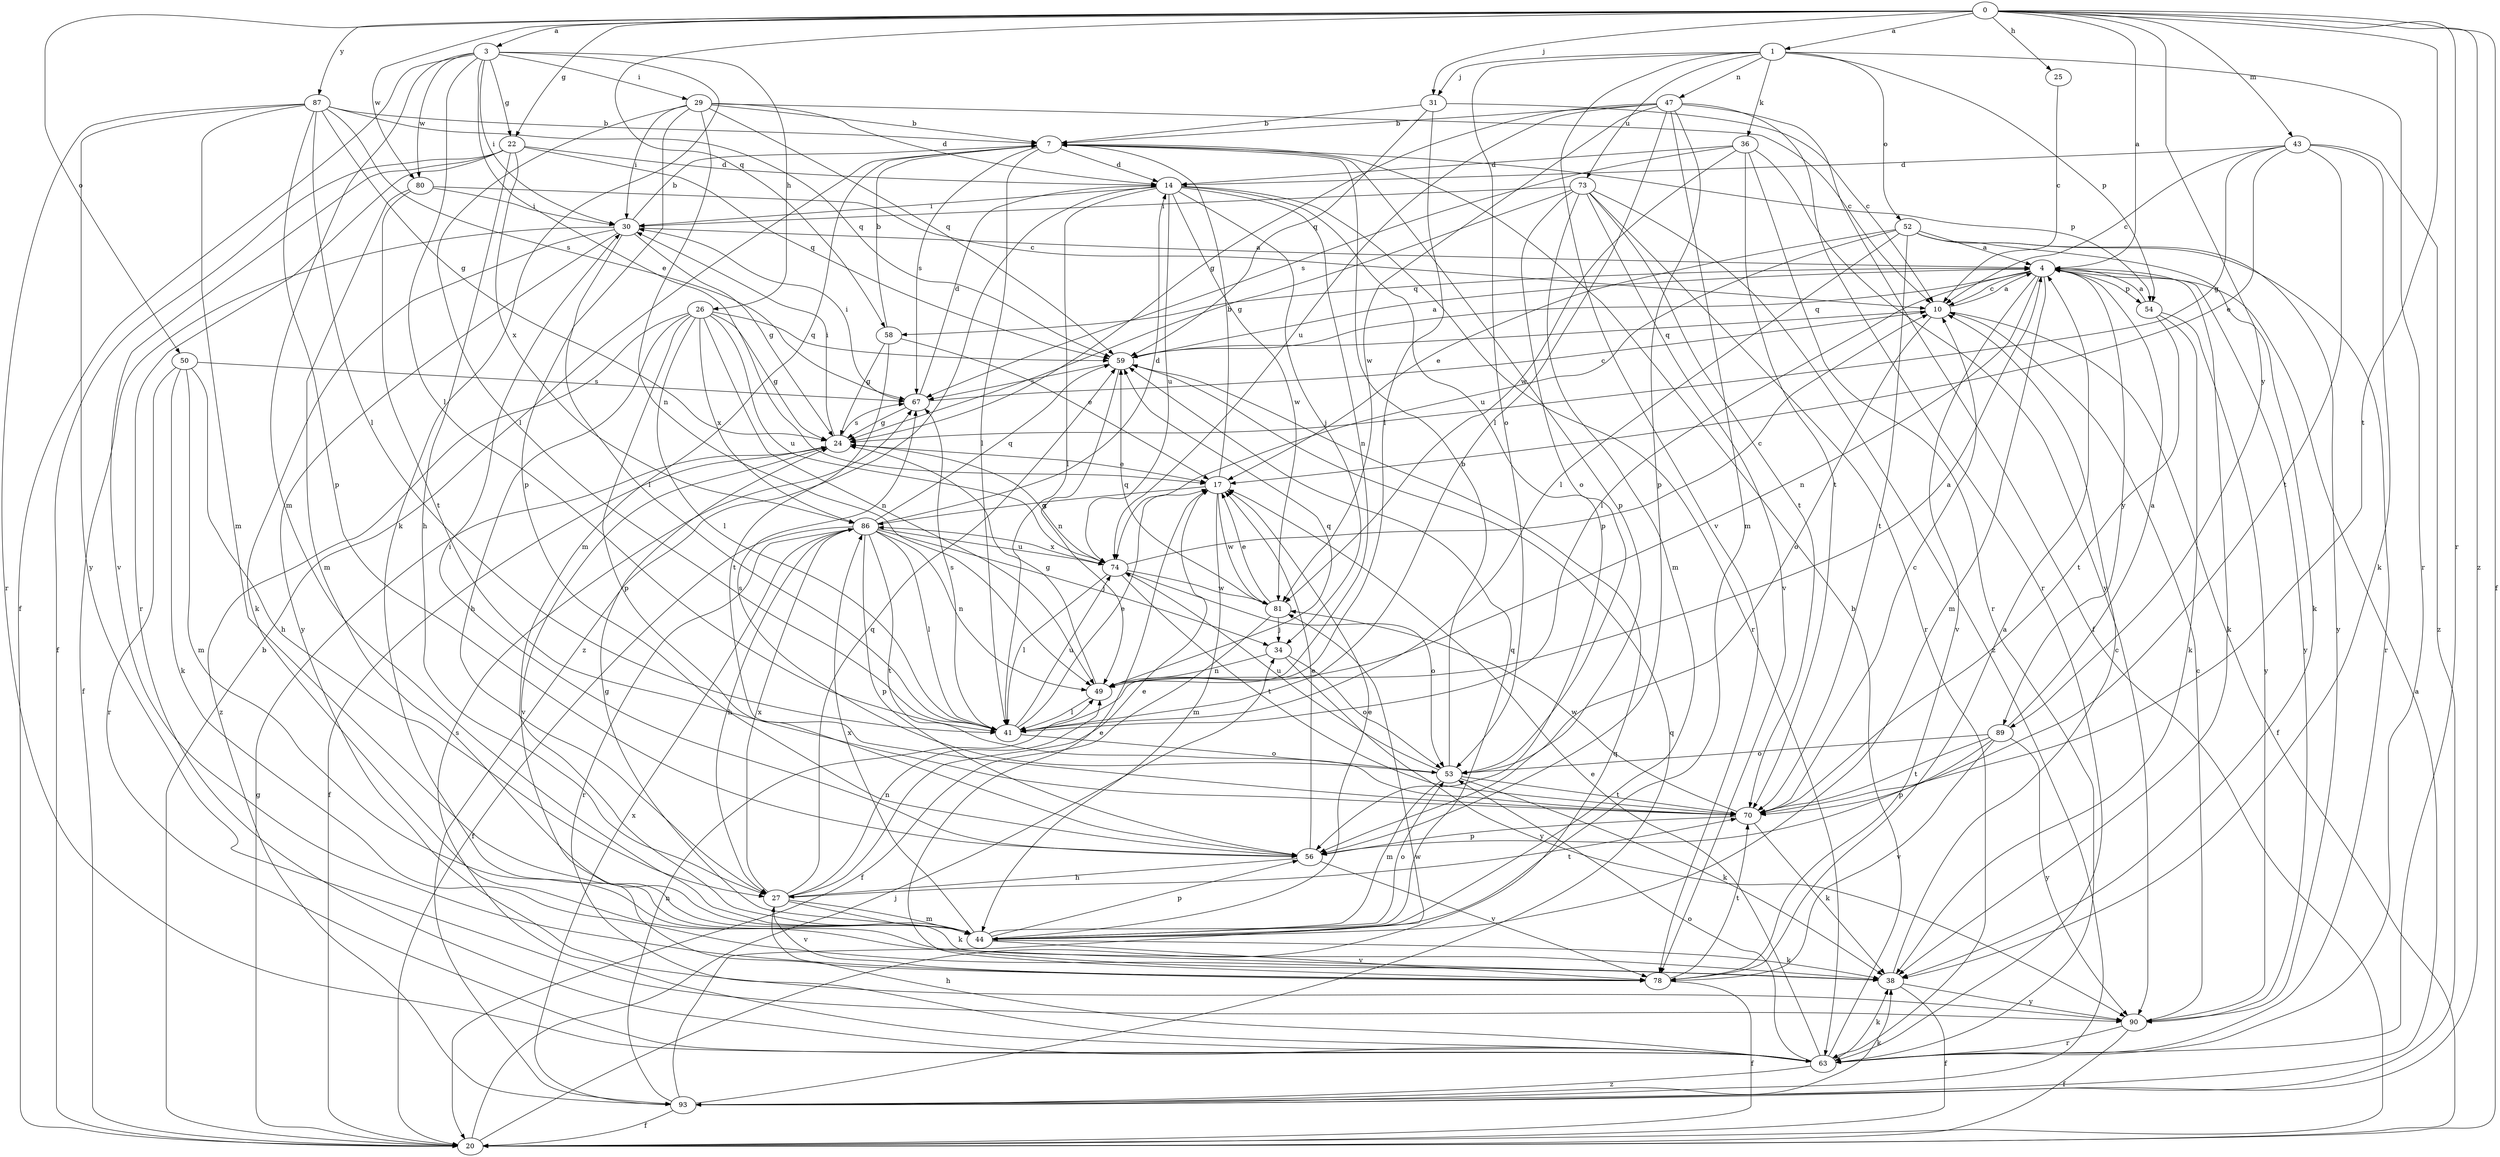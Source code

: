 strict digraph  {
0;
1;
3;
4;
7;
10;
14;
17;
20;
22;
24;
25;
26;
27;
29;
30;
31;
34;
36;
38;
41;
43;
44;
47;
49;
50;
52;
53;
54;
56;
58;
59;
63;
67;
70;
73;
74;
78;
80;
81;
86;
87;
89;
90;
93;
0 -> 1  [label=a];
0 -> 3  [label=a];
0 -> 4  [label=a];
0 -> 20  [label=f];
0 -> 22  [label=g];
0 -> 25  [label=h];
0 -> 31  [label=j];
0 -> 43  [label=m];
0 -> 50  [label=o];
0 -> 58  [label=q];
0 -> 63  [label=r];
0 -> 70  [label=t];
0 -> 80  [label=w];
0 -> 87  [label=y];
0 -> 89  [label=y];
0 -> 93  [label=z];
1 -> 31  [label=j];
1 -> 36  [label=k];
1 -> 47  [label=n];
1 -> 52  [label=o];
1 -> 53  [label=o];
1 -> 54  [label=p];
1 -> 63  [label=r];
1 -> 73  [label=u];
1 -> 78  [label=v];
3 -> 17  [label=e];
3 -> 20  [label=f];
3 -> 22  [label=g];
3 -> 26  [label=h];
3 -> 29  [label=i];
3 -> 30  [label=i];
3 -> 38  [label=k];
3 -> 41  [label=l];
3 -> 44  [label=m];
3 -> 80  [label=w];
4 -> 10  [label=c];
4 -> 38  [label=k];
4 -> 41  [label=l];
4 -> 44  [label=m];
4 -> 49  [label=n];
4 -> 54  [label=p];
4 -> 58  [label=q];
4 -> 59  [label=q];
4 -> 78  [label=v];
4 -> 89  [label=y];
4 -> 90  [label=y];
7 -> 14  [label=d];
7 -> 41  [label=l];
7 -> 44  [label=m];
7 -> 54  [label=p];
7 -> 56  [label=p];
7 -> 67  [label=s];
10 -> 4  [label=a];
10 -> 20  [label=f];
10 -> 53  [label=o];
10 -> 59  [label=q];
14 -> 30  [label=i];
14 -> 34  [label=j];
14 -> 41  [label=l];
14 -> 49  [label=n];
14 -> 56  [label=p];
14 -> 63  [label=r];
14 -> 74  [label=u];
14 -> 81  [label=w];
14 -> 93  [label=z];
17 -> 7  [label=b];
17 -> 44  [label=m];
17 -> 81  [label=w];
17 -> 86  [label=x];
20 -> 7  [label=b];
20 -> 24  [label=g];
20 -> 34  [label=j];
20 -> 59  [label=q];
22 -> 14  [label=d];
22 -> 20  [label=f];
22 -> 27  [label=h];
22 -> 59  [label=q];
22 -> 63  [label=r];
22 -> 78  [label=v];
22 -> 86  [label=x];
24 -> 17  [label=e];
24 -> 20  [label=f];
24 -> 30  [label=i];
24 -> 67  [label=s];
24 -> 78  [label=v];
25 -> 10  [label=c];
26 -> 24  [label=g];
26 -> 27  [label=h];
26 -> 41  [label=l];
26 -> 49  [label=n];
26 -> 56  [label=p];
26 -> 59  [label=q];
26 -> 74  [label=u];
26 -> 86  [label=x];
26 -> 93  [label=z];
27 -> 17  [label=e];
27 -> 38  [label=k];
27 -> 44  [label=m];
27 -> 49  [label=n];
27 -> 59  [label=q];
27 -> 70  [label=t];
27 -> 78  [label=v];
27 -> 86  [label=x];
29 -> 7  [label=b];
29 -> 10  [label=c];
29 -> 14  [label=d];
29 -> 30  [label=i];
29 -> 41  [label=l];
29 -> 49  [label=n];
29 -> 56  [label=p];
29 -> 59  [label=q];
30 -> 4  [label=a];
30 -> 7  [label=b];
30 -> 20  [label=f];
30 -> 24  [label=g];
30 -> 38  [label=k];
30 -> 41  [label=l];
30 -> 90  [label=y];
31 -> 7  [label=b];
31 -> 10  [label=c];
31 -> 41  [label=l];
31 -> 59  [label=q];
34 -> 49  [label=n];
34 -> 53  [label=o];
34 -> 90  [label=y];
36 -> 14  [label=d];
36 -> 63  [label=r];
36 -> 67  [label=s];
36 -> 70  [label=t];
36 -> 81  [label=w];
36 -> 90  [label=y];
38 -> 10  [label=c];
38 -> 20  [label=f];
38 -> 90  [label=y];
41 -> 17  [label=e];
41 -> 53  [label=o];
41 -> 67  [label=s];
41 -> 74  [label=u];
43 -> 10  [label=c];
43 -> 14  [label=d];
43 -> 17  [label=e];
43 -> 24  [label=g];
43 -> 38  [label=k];
43 -> 70  [label=t];
43 -> 93  [label=z];
44 -> 17  [label=e];
44 -> 24  [label=g];
44 -> 38  [label=k];
44 -> 53  [label=o];
44 -> 56  [label=p];
44 -> 59  [label=q];
44 -> 78  [label=v];
44 -> 86  [label=x];
47 -> 7  [label=b];
47 -> 20  [label=f];
47 -> 24  [label=g];
47 -> 41  [label=l];
47 -> 44  [label=m];
47 -> 56  [label=p];
47 -> 63  [label=r];
47 -> 74  [label=u];
47 -> 81  [label=w];
49 -> 4  [label=a];
49 -> 24  [label=g];
49 -> 41  [label=l];
49 -> 59  [label=q];
50 -> 27  [label=h];
50 -> 38  [label=k];
50 -> 44  [label=m];
50 -> 63  [label=r];
50 -> 67  [label=s];
52 -> 4  [label=a];
52 -> 17  [label=e];
52 -> 38  [label=k];
52 -> 41  [label=l];
52 -> 63  [label=r];
52 -> 70  [label=t];
52 -> 74  [label=u];
52 -> 90  [label=y];
53 -> 7  [label=b];
53 -> 38  [label=k];
53 -> 44  [label=m];
53 -> 67  [label=s];
53 -> 70  [label=t];
53 -> 74  [label=u];
54 -> 4  [label=a];
54 -> 38  [label=k];
54 -> 70  [label=t];
54 -> 90  [label=y];
56 -> 17  [label=e];
56 -> 27  [label=h];
56 -> 30  [label=i];
56 -> 78  [label=v];
58 -> 7  [label=b];
58 -> 17  [label=e];
58 -> 24  [label=g];
58 -> 70  [label=t];
59 -> 4  [label=a];
59 -> 49  [label=n];
59 -> 67  [label=s];
63 -> 7  [label=b];
63 -> 17  [label=e];
63 -> 27  [label=h];
63 -> 38  [label=k];
63 -> 53  [label=o];
63 -> 67  [label=s];
63 -> 93  [label=z];
67 -> 10  [label=c];
67 -> 14  [label=d];
67 -> 24  [label=g];
67 -> 30  [label=i];
70 -> 10  [label=c];
70 -> 38  [label=k];
70 -> 56  [label=p];
70 -> 81  [label=w];
73 -> 24  [label=g];
73 -> 30  [label=i];
73 -> 44  [label=m];
73 -> 53  [label=o];
73 -> 63  [label=r];
73 -> 70  [label=t];
73 -> 78  [label=v];
73 -> 93  [label=z];
74 -> 10  [label=c];
74 -> 24  [label=g];
74 -> 41  [label=l];
74 -> 53  [label=o];
74 -> 70  [label=t];
74 -> 81  [label=w];
74 -> 86  [label=x];
78 -> 4  [label=a];
78 -> 17  [label=e];
78 -> 20  [label=f];
78 -> 70  [label=t];
80 -> 10  [label=c];
80 -> 30  [label=i];
80 -> 44  [label=m];
80 -> 70  [label=t];
81 -> 17  [label=e];
81 -> 20  [label=f];
81 -> 34  [label=j];
81 -> 59  [label=q];
86 -> 14  [label=d];
86 -> 20  [label=f];
86 -> 27  [label=h];
86 -> 34  [label=j];
86 -> 41  [label=l];
86 -> 49  [label=n];
86 -> 56  [label=p];
86 -> 59  [label=q];
86 -> 63  [label=r];
86 -> 70  [label=t];
86 -> 74  [label=u];
87 -> 7  [label=b];
87 -> 24  [label=g];
87 -> 41  [label=l];
87 -> 44  [label=m];
87 -> 56  [label=p];
87 -> 59  [label=q];
87 -> 63  [label=r];
87 -> 67  [label=s];
87 -> 90  [label=y];
89 -> 4  [label=a];
89 -> 53  [label=o];
89 -> 56  [label=p];
89 -> 70  [label=t];
89 -> 78  [label=v];
89 -> 90  [label=y];
90 -> 10  [label=c];
90 -> 20  [label=f];
90 -> 63  [label=r];
93 -> 4  [label=a];
93 -> 20  [label=f];
93 -> 38  [label=k];
93 -> 49  [label=n];
93 -> 59  [label=q];
93 -> 81  [label=w];
93 -> 86  [label=x];
}
